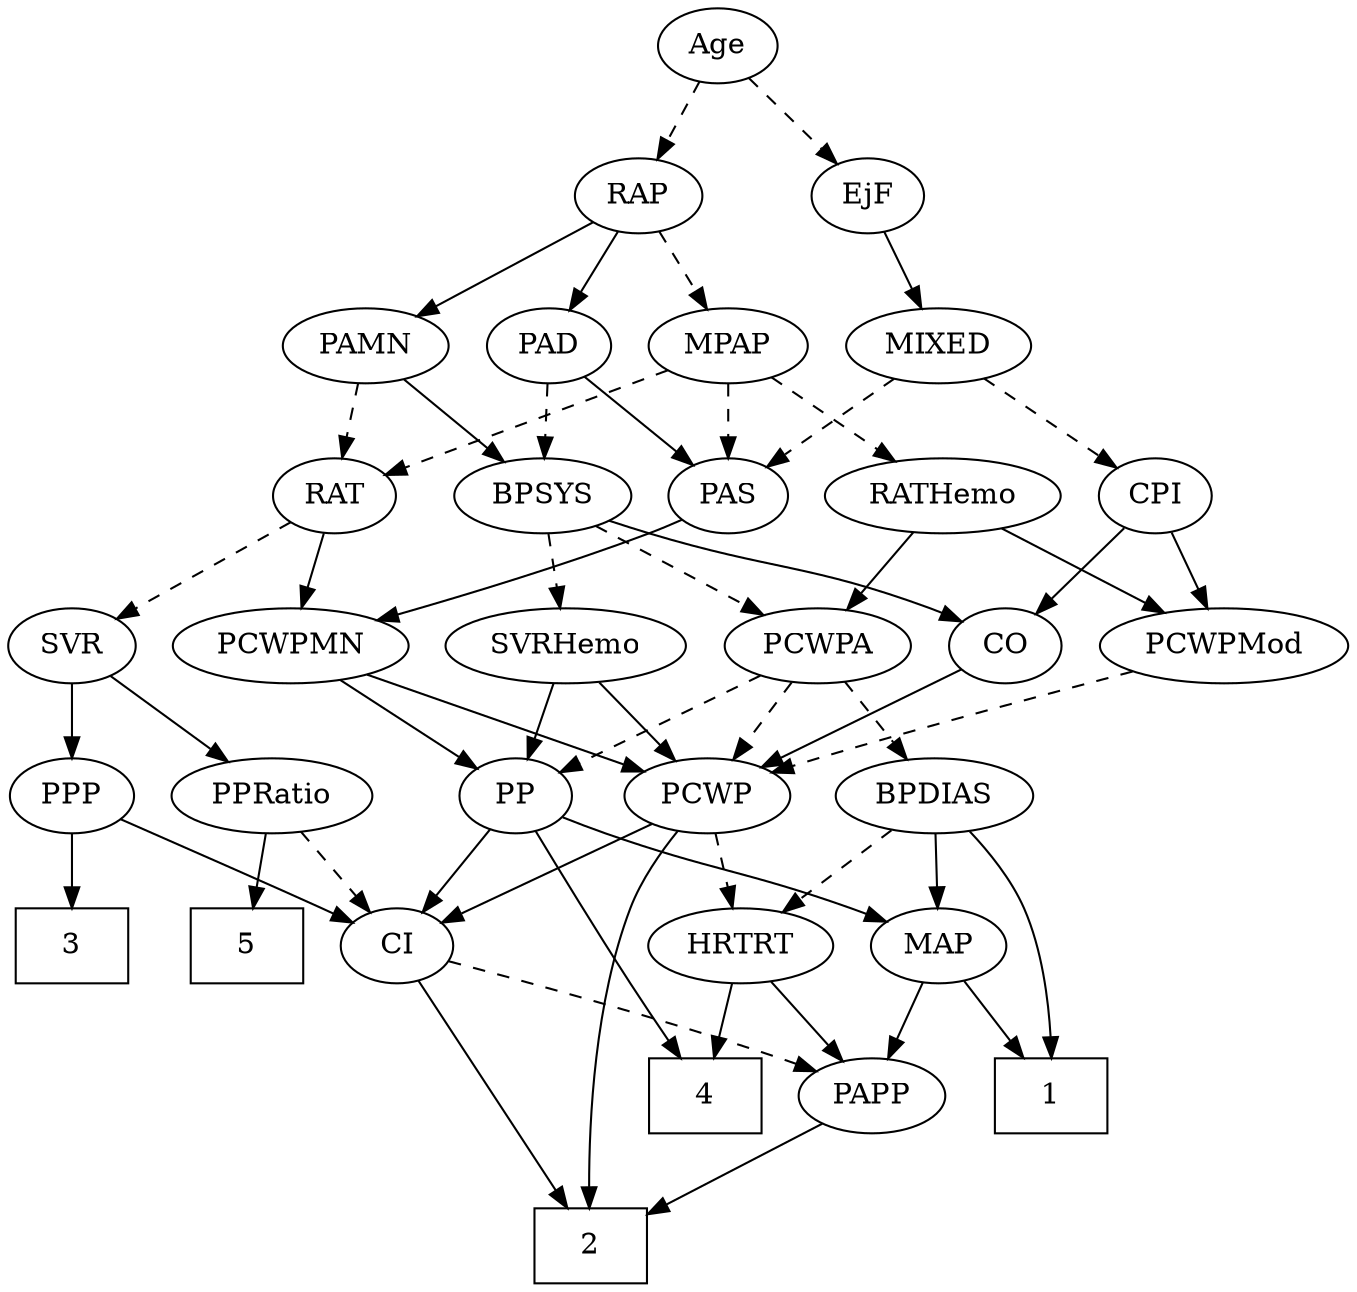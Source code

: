 strict digraph {
	graph [bb="0,0,601.64,612"];
	node [label="\N"];
	1	[height=0.5,
		pos="467.65,90",
		shape=box,
		width=0.75];
	2	[height=0.5,
		pos="236.65,18",
		shape=box,
		width=0.75];
	3	[height=0.5,
		pos="109.65,162",
		shape=box,
		width=0.75];
	4	[height=0.5,
		pos="291.65,90",
		shape=box,
		width=0.75];
	5	[height=0.5,
		pos="37.646,162",
		shape=box,
		width=0.75];
	Age	[height=0.5,
		pos="311.65,594",
		width=0.75];
	EjF	[height=0.5,
		pos="378.65,522",
		width=0.75];
	Age -> EjF	[pos="e,364.78,537.49 325.53,578.5 334.78,568.83 347.12,555.94 357.57,545.02",
		style=dashed];
	RAP	[height=0.5,
		pos="275.65,522",
		width=0.77632];
	Age -> RAP	[pos="e,284.2,539.63 303.3,576.76 299,568.4 293.65,558.02 288.82,548.61",
		style=dashed];
	MIXED	[height=0.5,
		pos="409.65,450",
		width=1.1193];
	EjF -> MIXED	[pos="e,402.14,467.96 385.99,504.41 389.57,496.34 393.96,486.43 397.98,477.35",
		style=solid];
	MPAP	[height=0.5,
		pos="316.65,450",
		width=0.97491];
	RAP -> MPAP	[pos="e,306.9,467.63 285.16,504.76 290.1,496.32 296.26,485.8 301.82,476.31",
		style=dashed];
	PAD	[height=0.5,
		pos="234.65,450",
		width=0.79437];
	RAP -> PAD	[pos="e,244.1,467.15 266.14,504.76 261.12,496.19 254.85,485.49 249.23,475.9",
		style=solid];
	PAMN	[height=0.5,
		pos="151.65,450",
		width=1.011];
	RAP -> PAMN	[pos="e,174.68,464 255.17,509.44 235.7,498.45 206.13,481.76 183.57,469.02",
		style=solid];
	PAS	[height=0.5,
		pos="316.65,378",
		width=0.75];
	MIXED -> PAS	[pos="e,333.84,391.94 389.92,434.15 376.02,423.69 357.26,409.57 342.21,398.24",
		style=dashed];
	CPI	[height=0.5,
		pos="504.65,378",
		width=0.75];
	MIXED -> CPI	[pos="e,487.08,391.94 429.79,434.15 444.13,423.59 463.51,409.31 478.96,397.92",
		style=dashed];
	MPAP -> PAS	[pos="e,316.65,396.1 316.65,431.7 316.65,423.98 316.65,414.71 316.65,406.11",
		style=dashed];
	RATHemo	[height=0.5,
		pos="410.65,378",
		width=1.3721];
	MPAP -> RATHemo	[pos="e,390.02,394.36 335.67,434.83 348.85,425.02 366.66,411.76 381.61,400.63",
		style=dashed];
	RAT	[height=0.5,
		pos="150.65,378",
		width=0.75827];
	MPAP -> RAT	[pos="e,172.26,389.44 289.58,438.46 263.16,428.05 221.9,411.5 186.65,396 185.04,395.29 183.39,394.56 181.73,393.81",
		style=dashed];
	BPSYS	[height=0.5,
		pos="233.65,378",
		width=1.0471];
	CO	[height=0.5,
		pos="452.65,306",
		width=0.75];
	BPSYS -> CO	[pos="e,431.6,317.72 262.34,366.17 268.36,364.02 274.68,361.86 280.65,360 340.33,341.35 357.91,345.44 416.65,324 418.5,323.32 420.38,322.59 \
422.27,321.81",
		style=solid];
	PCWPA	[height=0.5,
		pos="365.65,306",
		width=1.1555];
	BPSYS -> PCWPA	[pos="e,340.24,320.47 257.86,364.16 278.4,353.27 308.11,337.51 331.14,325.3",
		style=dashed];
	SVRHemo	[height=0.5,
		pos="137.65,306",
		width=1.3902];
	BPSYS -> SVRHemo	[pos="e,158.84,322.46 213.76,362.5 200.35,352.72 182.43,339.65 167.34,328.65",
		style=dashed];
	PAD -> BPSYS	[pos="e,233.89,396.1 234.4,431.7 234.29,423.98 234.16,414.71 234.03,406.11",
		style=dashed];
	PAD -> PAS	[pos="e,300.64,392.67 251.24,434.83 263.18,424.64 279.45,410.75 292.78,399.37",
		style=solid];
	PCWP	[height=0.5,
		pos="335.65,234",
		width=0.97491];
	CO -> PCWP	[pos="e,357.69,248.19 433.06,293.28 414.85,282.39 387.42,265.98 366.31,253.34",
		style=solid];
	PCWPMN	[height=0.5,
		pos="255.65,306",
		width=1.3902];
	PAS -> PCWPMN	[pos="e,269.84,323.29 303.71,362.15 295.8,353.07 285.49,341.24 276.45,330.87",
		style=solid];
	PAMN -> BPSYS	[pos="e,216,394.07 169.04,434.15 180.37,424.48 195.37,411.68 208.06,400.85",
		style=solid];
	PAMN -> RAT	[pos="e,150.89,396.1 151.4,431.7 151.29,423.98 151.16,414.71 151.03,406.11",
		style=dashed];
	PCWPMod	[height=0.5,
		pos="549.65,306",
		width=1.4443];
	RATHemo -> PCWPMod	[pos="e,521.42,321.21 438.44,363 459.61,352.34 488.97,337.56 512.21,325.86",
		style=solid];
	RATHemo -> PCWPA	[pos="e,376.23,323.47 399.98,360.41 394.55,351.95 387.82,341.49 381.77,332.08",
		style=solid];
	CPI -> CO	[pos="e,464.15,322.49 493.11,361.46 486.37,352.4 477.75,340.79 470.19,330.61",
		style=solid];
	CPI -> PCWPMod	[pos="e,538.85,323.8 514.86,361.12 520.34,352.59 527.22,341.89 533.41,332.25",
		style=solid];
	SVR	[height=0.5,
		pos="41.646,306",
		width=0.77632];
	RAT -> SVR	[pos="e,60.781,319.29 131.66,364.81 114.42,353.73 88.773,337.26 69.262,324.73",
		style=dashed];
	RAT -> PCWPMN	[pos="e,233.02,322.09 169.42,364.49 184.73,354.28 206.67,339.65 224.59,327.7",
		style=solid];
	PPP	[height=0.5,
		pos="124.65,234",
		width=0.75];
	SVR -> PPP	[pos="e,108.56,248.56 58.045,291.17 70.287,280.85 87.199,266.58 100.92,255.01",
		style=solid];
	PPRatio	[height=0.5,
		pos="39.646,234",
		width=1.1013];
	SVR -> PPRatio	[pos="e,40.135,252.1 41.152,287.7 40.932,279.98 40.667,270.71 40.421,262.11",
		style=solid];
	PCWPMod -> PCWP	[pos="e,362.53,245.71 511.26,293.83 476.65,283.56 424.46,267.62 379.65,252 377.12,251.12 374.53,250.19 371.92,249.23",
		style=dashed];
	BPDIAS	[height=0.5,
		pos="430.65,234",
		width=1.1735];
	PCWPA -> BPDIAS	[pos="e,415.5,251.31 380.4,289.12 388.75,280.12 399.37,268.68 408.69,258.65",
		style=dashed];
	PP	[height=0.5,
		pos="255.65,234",
		width=0.75];
	PCWPA -> PP	[pos="e,274.48,246.99 343.12,290.67 325.73,279.6 301.58,264.23 283.07,252.45",
		style=dashed];
	PCWPA -> PCWP	[pos="e,342.84,251.79 358.38,288.05 354.92,279.97 350.7,270.12 346.84,261.11",
		style=dashed];
	PCWPMN -> PP	[pos="e,255.65,252.1 255.65,287.7 255.65,279.98 255.65,270.71 255.65,262.11",
		style=solid];
	PCWPMN -> PCWP	[pos="e,318.66,249.86 273.8,289.12 284.84,279.45 299.09,266.99 311.12,256.46",
		style=solid];
	SVRHemo -> PP	[pos="e,236.01,246.65 162.38,290.33 181.29,279.11 207.37,263.64 227.15,251.91",
		style=solid];
	SVRHemo -> PCWP	[pos="e,308.71,245.59 173.26,293.16 204.55,282.66 251.28,266.74 291.65,252 294.16,251.08 296.74,250.12 299.34,249.15",
		style=solid];
	BPDIAS -> 1	[pos="e,471.72,108.24 447.13,216.99 455.96,207.24 465.96,193.99 470.65,180 477.31,160.12 476.07,136.32 473.43,118.34",
		style=solid];
	MAP	[height=0.5,
		pos="430.65,162",
		width=0.84854];
	BPDIAS -> MAP	[pos="e,430.65,180.1 430.65,215.7 430.65,207.98 430.65,198.71 430.65,190.11",
		style=solid];
	HRTRT	[height=0.5,
		pos="342.65,162",
		width=1.1013];
	BPDIAS -> HRTRT	[pos="e,361.4,177.92 411.55,217.81 399.24,208.02 383.06,195.15 369.47,184.34",
		style=dashed];
	MAP -> 1	[pos="e,458.42,108.45 439.41,144.41 443.67,136.37 448.87,126.51 453.66,117.47",
		style=solid];
	PAPP	[height=0.5,
		pos="368.65,90",
		width=0.88464];
	MAP -> PAPP	[pos="e,382.5,106.64 417.19,145.81 409.02,136.58 398.42,124.61 389.21,114.22",
		style=solid];
	PP -> 4	[pos="e,287.27,108.27 259.92,216.15 266.06,191.94 277.44,147.05 284.77,118.13",
		style=solid];
	PP -> MAP	[pos="e,406.83,173.68 276.82,222.59 281.65,220.33 286.79,218.01 291.65,216 335.28,197.89 347.75,197.45 391.65,180 393.5,179.26 395.4,178.49 \
397.31,177.7",
		style=solid];
	CI	[height=0.5,
		pos="181.65,162",
		width=0.75];
	PP -> CI	[pos="e,196.6,177.14 240.67,218.83 230.14,208.87 215.86,195.37 203.99,184.14",
		style=solid];
	PPP -> 3	[pos="e,113.35,180.28 121.02,216.05 119.35,208.26 117.32,198.82 115.45,190.08",
		style=solid];
	PPP -> CI	[pos="e,169.3,178.16 137.01,217.81 144.56,208.55 154.35,196.52 162.84,186.09",
		style=solid];
	PPRatio -> 5	[pos="e,38.135,180.1 39.152,215.7 38.932,207.98 38.667,198.71 38.421,190.11",
		style=solid];
	PPRatio -> CI	[pos="e,160.4,173.47 65.691,220.16 89.83,208.26 125.75,190.56 151.2,178.01",
		style=dashed];
	PCWP -> 2	[pos="e,238.87,36.118 321.98,217.34 313.34,207.08 302.24,193.18 293.65,180 273.88,149.69 267.98,142.01 255.65,108 248.34,87.857 243.44,\
64.078 240.45,46.168",
		style=solid];
	PCWP -> CI	[pos="e,203.62,172.99 310.22,221.44 283.51,209.3 241.47,190.19 212.79,177.16",
		style=solid];
	PCWP -> HRTRT	[pos="e,340.94,180.1 337.38,215.7 338.15,207.98 339.08,198.71 339.94,190.11",
		style=dashed];
	CI -> 2	[pos="e,229.93,36.346 188.06,144.43 197.44,120.22 215,74.894 226.24,45.871",
		style=solid];
	CI -> PAPP	[pos="e,344,101.43 205.03,152.88 233.96,142.74 284.67,124.7 327.65,108 329.89,107.13 332.19,106.22 334.51,105.29",
		style=dashed];
	PAPP -> 2	[pos="e,263.72,33.357 346.25,77.125 326.12,66.45 296.2,50.581 272.7,38.119",
		style=solid];
	HRTRT -> 4	[pos="e,304.12,108.12 330.82,144.76 324.69,136.35 317.07,125.89 310.18,116.44",
		style=solid];
	HRTRT -> PAPP	[pos="e,362.41,107.79 348.94,144.05 351.91,136.06 355.52,126.33 358.84,117.4",
		style=solid];
}
